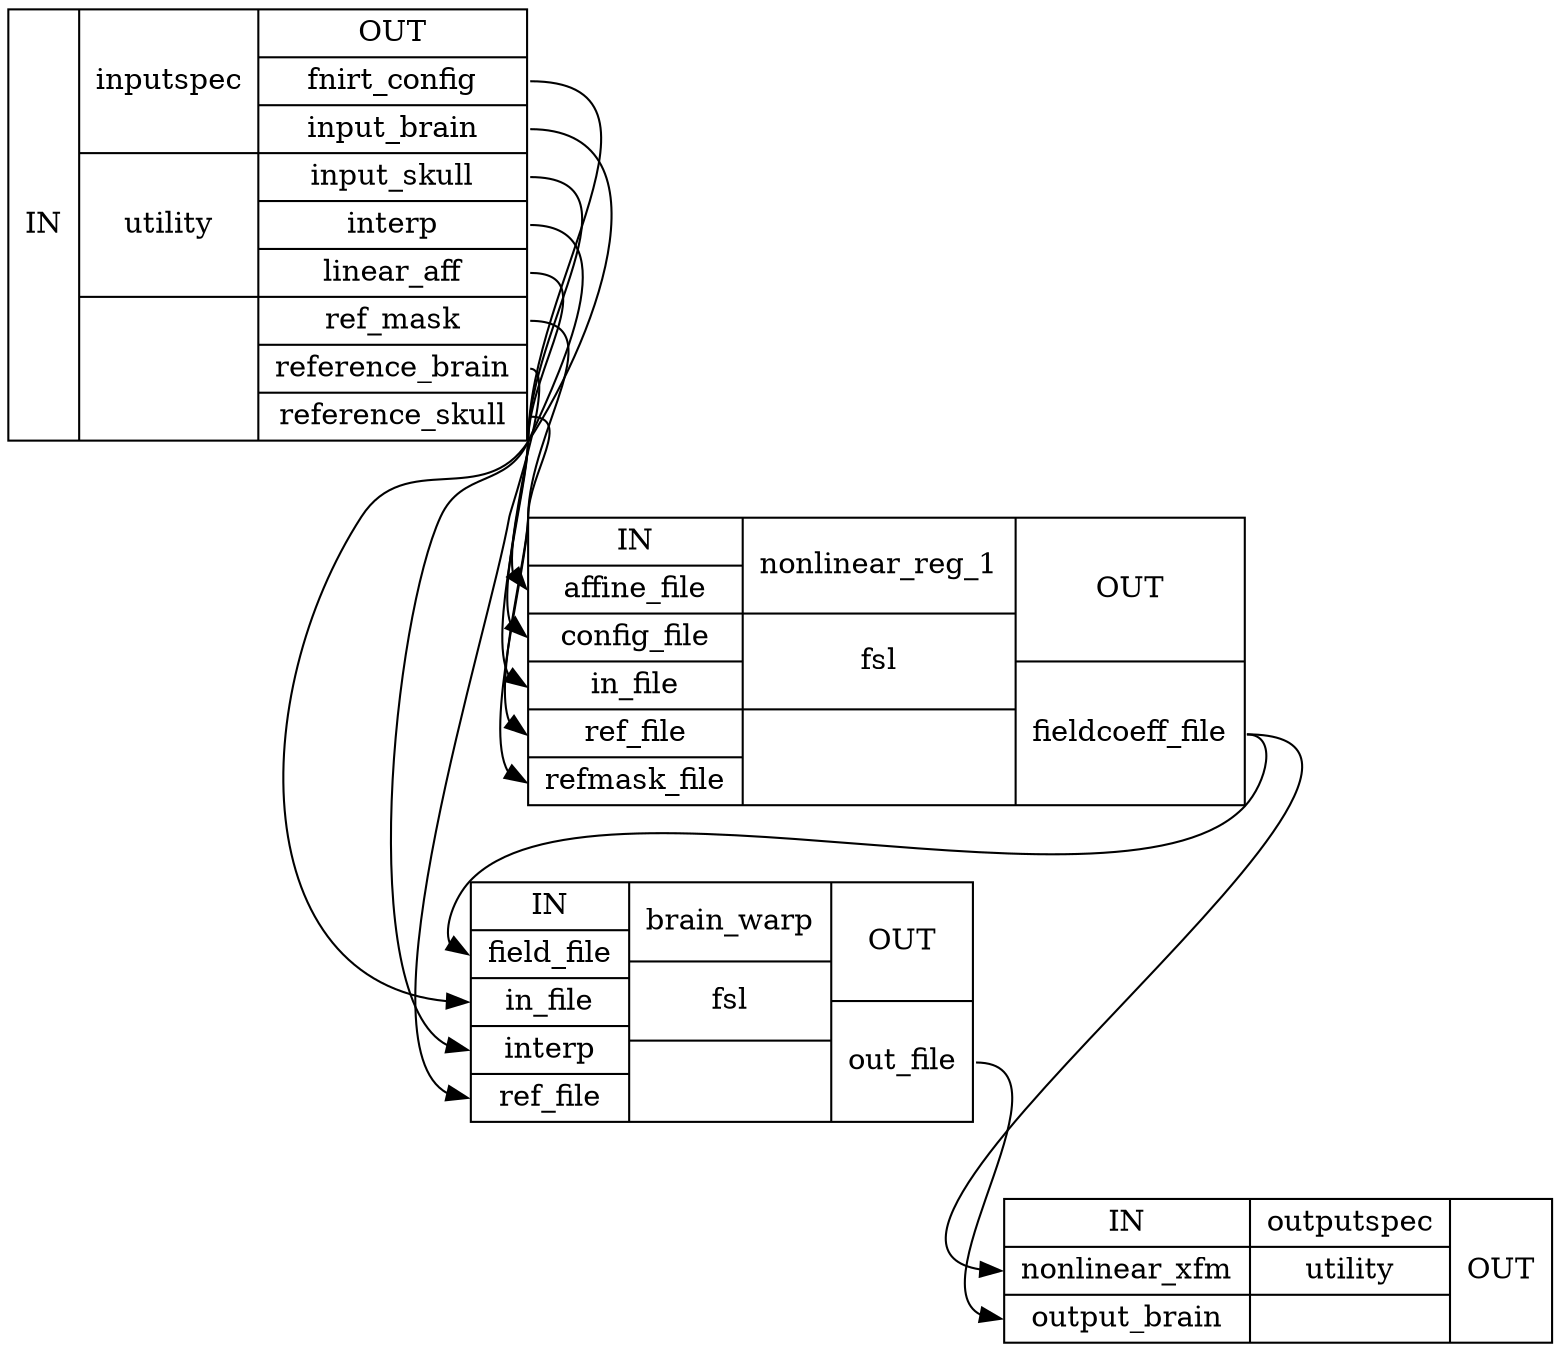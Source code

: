 digraph structs {
node [shape=record];
fsl_fnirt_nonlinear_reginputspec [label="{IN}|{ inputspec | utility |  }|{OUT|<outfnirtconfig> fnirt_config|<outinputbrain> input_brain|<outinputskull> input_skull|<outinterp> interp|<outlinearaff> linear_aff|<outrefmask> ref_mask|<outreferencebrain> reference_brain|<outreferenceskull> reference_skull}"];
fsl_fnirt_nonlinear_regnonlinear_reg_1 [label="{IN|<inaffinefile> affine_file|<inconfigfile> config_file|<ininfile> in_file|<inreffile> ref_file|<inrefmaskfile> refmask_file}|{ nonlinear_reg_1 | fsl |  }|{OUT|<outfieldcoefffile> fieldcoeff_file}"];
fsl_fnirt_nonlinear_regbrain_warp [label="{IN|<infieldfile> field_file|<ininfile> in_file|<ininterp> interp|<inreffile> ref_file}|{ brain_warp | fsl |  }|{OUT|<outoutfile> out_file}"];
fsl_fnirt_nonlinear_regoutputspec [label="{IN|<innonlinearxfm> nonlinear_xfm|<inoutputbrain> output_brain}|{ outputspec | utility |  }|{OUT}"];
fsl_fnirt_nonlinear_regbrain_warp:outoutfile:e -> fsl_fnirt_nonlinear_regoutputspec:inoutputbrain:w;
fsl_fnirt_nonlinear_reginputspec:outfnirtconfig:e -> fsl_fnirt_nonlinear_regnonlinear_reg_1:inconfigfile:w;
fsl_fnirt_nonlinear_reginputspec:outinputbrain:e -> fsl_fnirt_nonlinear_regbrain_warp:ininfile:w;
fsl_fnirt_nonlinear_reginputspec:outinputskull:e -> fsl_fnirt_nonlinear_regnonlinear_reg_1:ininfile:w;
fsl_fnirt_nonlinear_reginputspec:outinterp:e -> fsl_fnirt_nonlinear_regbrain_warp:ininterp:w;
fsl_fnirt_nonlinear_reginputspec:outlinearaff:e -> fsl_fnirt_nonlinear_regnonlinear_reg_1:inaffinefile:w;
fsl_fnirt_nonlinear_reginputspec:outreferencebrain:e -> fsl_fnirt_nonlinear_regbrain_warp:inreffile:w;
fsl_fnirt_nonlinear_reginputspec:outreferenceskull:e -> fsl_fnirt_nonlinear_regnonlinear_reg_1:inreffile:w;
fsl_fnirt_nonlinear_reginputspec:outrefmask:e -> fsl_fnirt_nonlinear_regnonlinear_reg_1:inrefmaskfile:w;
fsl_fnirt_nonlinear_regnonlinear_reg_1:outfieldcoefffile:e -> fsl_fnirt_nonlinear_regbrain_warp:infieldfile:w;
fsl_fnirt_nonlinear_regnonlinear_reg_1:outfieldcoefffile:e -> fsl_fnirt_nonlinear_regoutputspec:innonlinearxfm:w;
}